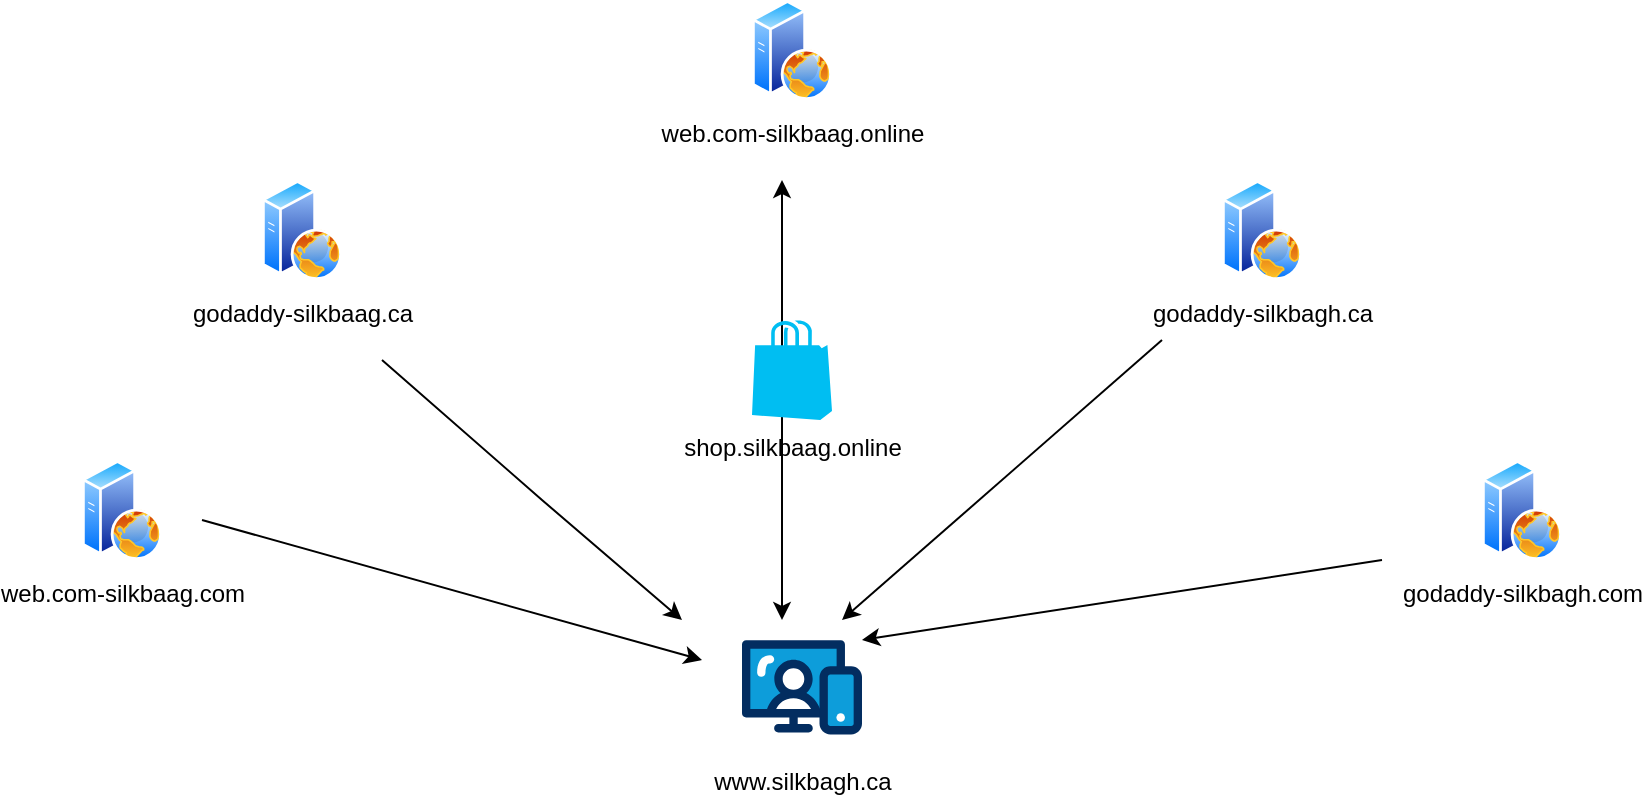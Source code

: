 <mxfile version="24.7.16">
  <diagram name="Page-1" id="KFFY7o8CsrS64saC8hhr">
    <mxGraphModel dx="1242" dy="694" grid="1" gridSize="10" guides="1" tooltips="1" connect="1" arrows="1" fold="1" page="1" pageScale="1" pageWidth="850" pageHeight="1100" math="0" shadow="0">
      <root>
        <mxCell id="0" />
        <mxCell id="1" parent="0" />
        <mxCell id="T1rlc2UOb8cxEMLA5zGF-16" value="www.silkbagh.ca" style="verticalLabelPosition=bottom;aspect=fixed;html=1;shape=mxgraph.salesforce.web;" vertex="1" parent="1">
          <mxGeometry x="380" y="330" width="60" height="47.4" as="geometry" />
        </mxCell>
        <mxCell id="T1rlc2UOb8cxEMLA5zGF-17" value="web.com-silkbaag.com" style="image;aspect=fixed;perimeter=ellipsePerimeter;html=1;align=center;shadow=0;dashed=0;spacingTop=3;image=img/lib/active_directory/web_server.svg;" vertex="1" parent="1">
          <mxGeometry x="50" y="240" width="40" height="50" as="geometry" />
        </mxCell>
        <mxCell id="T1rlc2UOb8cxEMLA5zGF-19" value="web.com-silkbaag.online" style="image;aspect=fixed;perimeter=ellipsePerimeter;html=1;align=center;shadow=0;dashed=0;spacingTop=3;image=img/lib/active_directory/web_server.svg;" vertex="1" parent="1">
          <mxGeometry x="385" y="10" width="40" height="50" as="geometry" />
        </mxCell>
        <mxCell id="T1rlc2UOb8cxEMLA5zGF-20" value="godaddy-silkbaag.ca&lt;div&gt;&lt;br&gt;&lt;/div&gt;" style="image;aspect=fixed;perimeter=ellipsePerimeter;html=1;align=center;shadow=0;dashed=0;spacingTop=3;image=img/lib/active_directory/web_server.svg;" vertex="1" parent="1">
          <mxGeometry x="140" y="100" width="40" height="50" as="geometry" />
        </mxCell>
        <mxCell id="T1rlc2UOb8cxEMLA5zGF-21" value="godaddy-silkbagh.ca" style="image;aspect=fixed;perimeter=ellipsePerimeter;html=1;align=center;shadow=0;dashed=0;spacingTop=3;image=img/lib/active_directory/web_server.svg;" vertex="1" parent="1">
          <mxGeometry x="620" y="100" width="40" height="50" as="geometry" />
        </mxCell>
        <mxCell id="T1rlc2UOb8cxEMLA5zGF-24" value="godaddy-silkbagh.com" style="image;aspect=fixed;perimeter=ellipsePerimeter;html=1;align=center;shadow=0;dashed=0;spacingTop=3;image=img/lib/active_directory/web_server.svg;" vertex="1" parent="1">
          <mxGeometry x="750" y="240" width="40" height="50" as="geometry" />
        </mxCell>
        <mxCell id="T1rlc2UOb8cxEMLA5zGF-31" value="" style="endArrow=classic;startArrow=classic;html=1;rounded=0;" edge="1" parent="1">
          <mxGeometry width="50" height="50" relative="1" as="geometry">
            <mxPoint x="400" y="320" as="sourcePoint" />
            <mxPoint x="400" y="100" as="targetPoint" />
          </mxGeometry>
        </mxCell>
        <mxCell id="T1rlc2UOb8cxEMLA5zGF-28" value="shop.silkbaag.online" style="verticalLabelPosition=bottom;html=1;verticalAlign=top;align=center;strokeColor=none;fillColor=#00BEF2;shape=mxgraph.azure.azure_marketplace;" vertex="1" parent="1">
          <mxGeometry x="385" y="170" width="40" height="50" as="geometry" />
        </mxCell>
        <mxCell id="T1rlc2UOb8cxEMLA5zGF-32" value="" style="endArrow=classic;html=1;rounded=0;" edge="1" parent="1">
          <mxGeometry width="50" height="50" relative="1" as="geometry">
            <mxPoint x="110" y="270" as="sourcePoint" />
            <mxPoint x="360" y="340" as="targetPoint" />
          </mxGeometry>
        </mxCell>
        <mxCell id="T1rlc2UOb8cxEMLA5zGF-33" value="" style="endArrow=classic;html=1;rounded=0;" edge="1" parent="1">
          <mxGeometry width="50" height="50" relative="1" as="geometry">
            <mxPoint x="200" y="190" as="sourcePoint" />
            <mxPoint x="350" y="320" as="targetPoint" />
            <Array as="points">
              <mxPoint x="280" y="260" />
            </Array>
          </mxGeometry>
        </mxCell>
        <mxCell id="T1rlc2UOb8cxEMLA5zGF-34" value="" style="endArrow=classic;html=1;rounded=0;" edge="1" parent="1">
          <mxGeometry width="50" height="50" relative="1" as="geometry">
            <mxPoint x="590" y="180" as="sourcePoint" />
            <mxPoint x="430" y="320" as="targetPoint" />
          </mxGeometry>
        </mxCell>
        <mxCell id="T1rlc2UOb8cxEMLA5zGF-35" value="" style="endArrow=classic;html=1;rounded=0;" edge="1" parent="1">
          <mxGeometry width="50" height="50" relative="1" as="geometry">
            <mxPoint x="700" y="290" as="sourcePoint" />
            <mxPoint x="440" y="330" as="targetPoint" />
          </mxGeometry>
        </mxCell>
      </root>
    </mxGraphModel>
  </diagram>
</mxfile>
